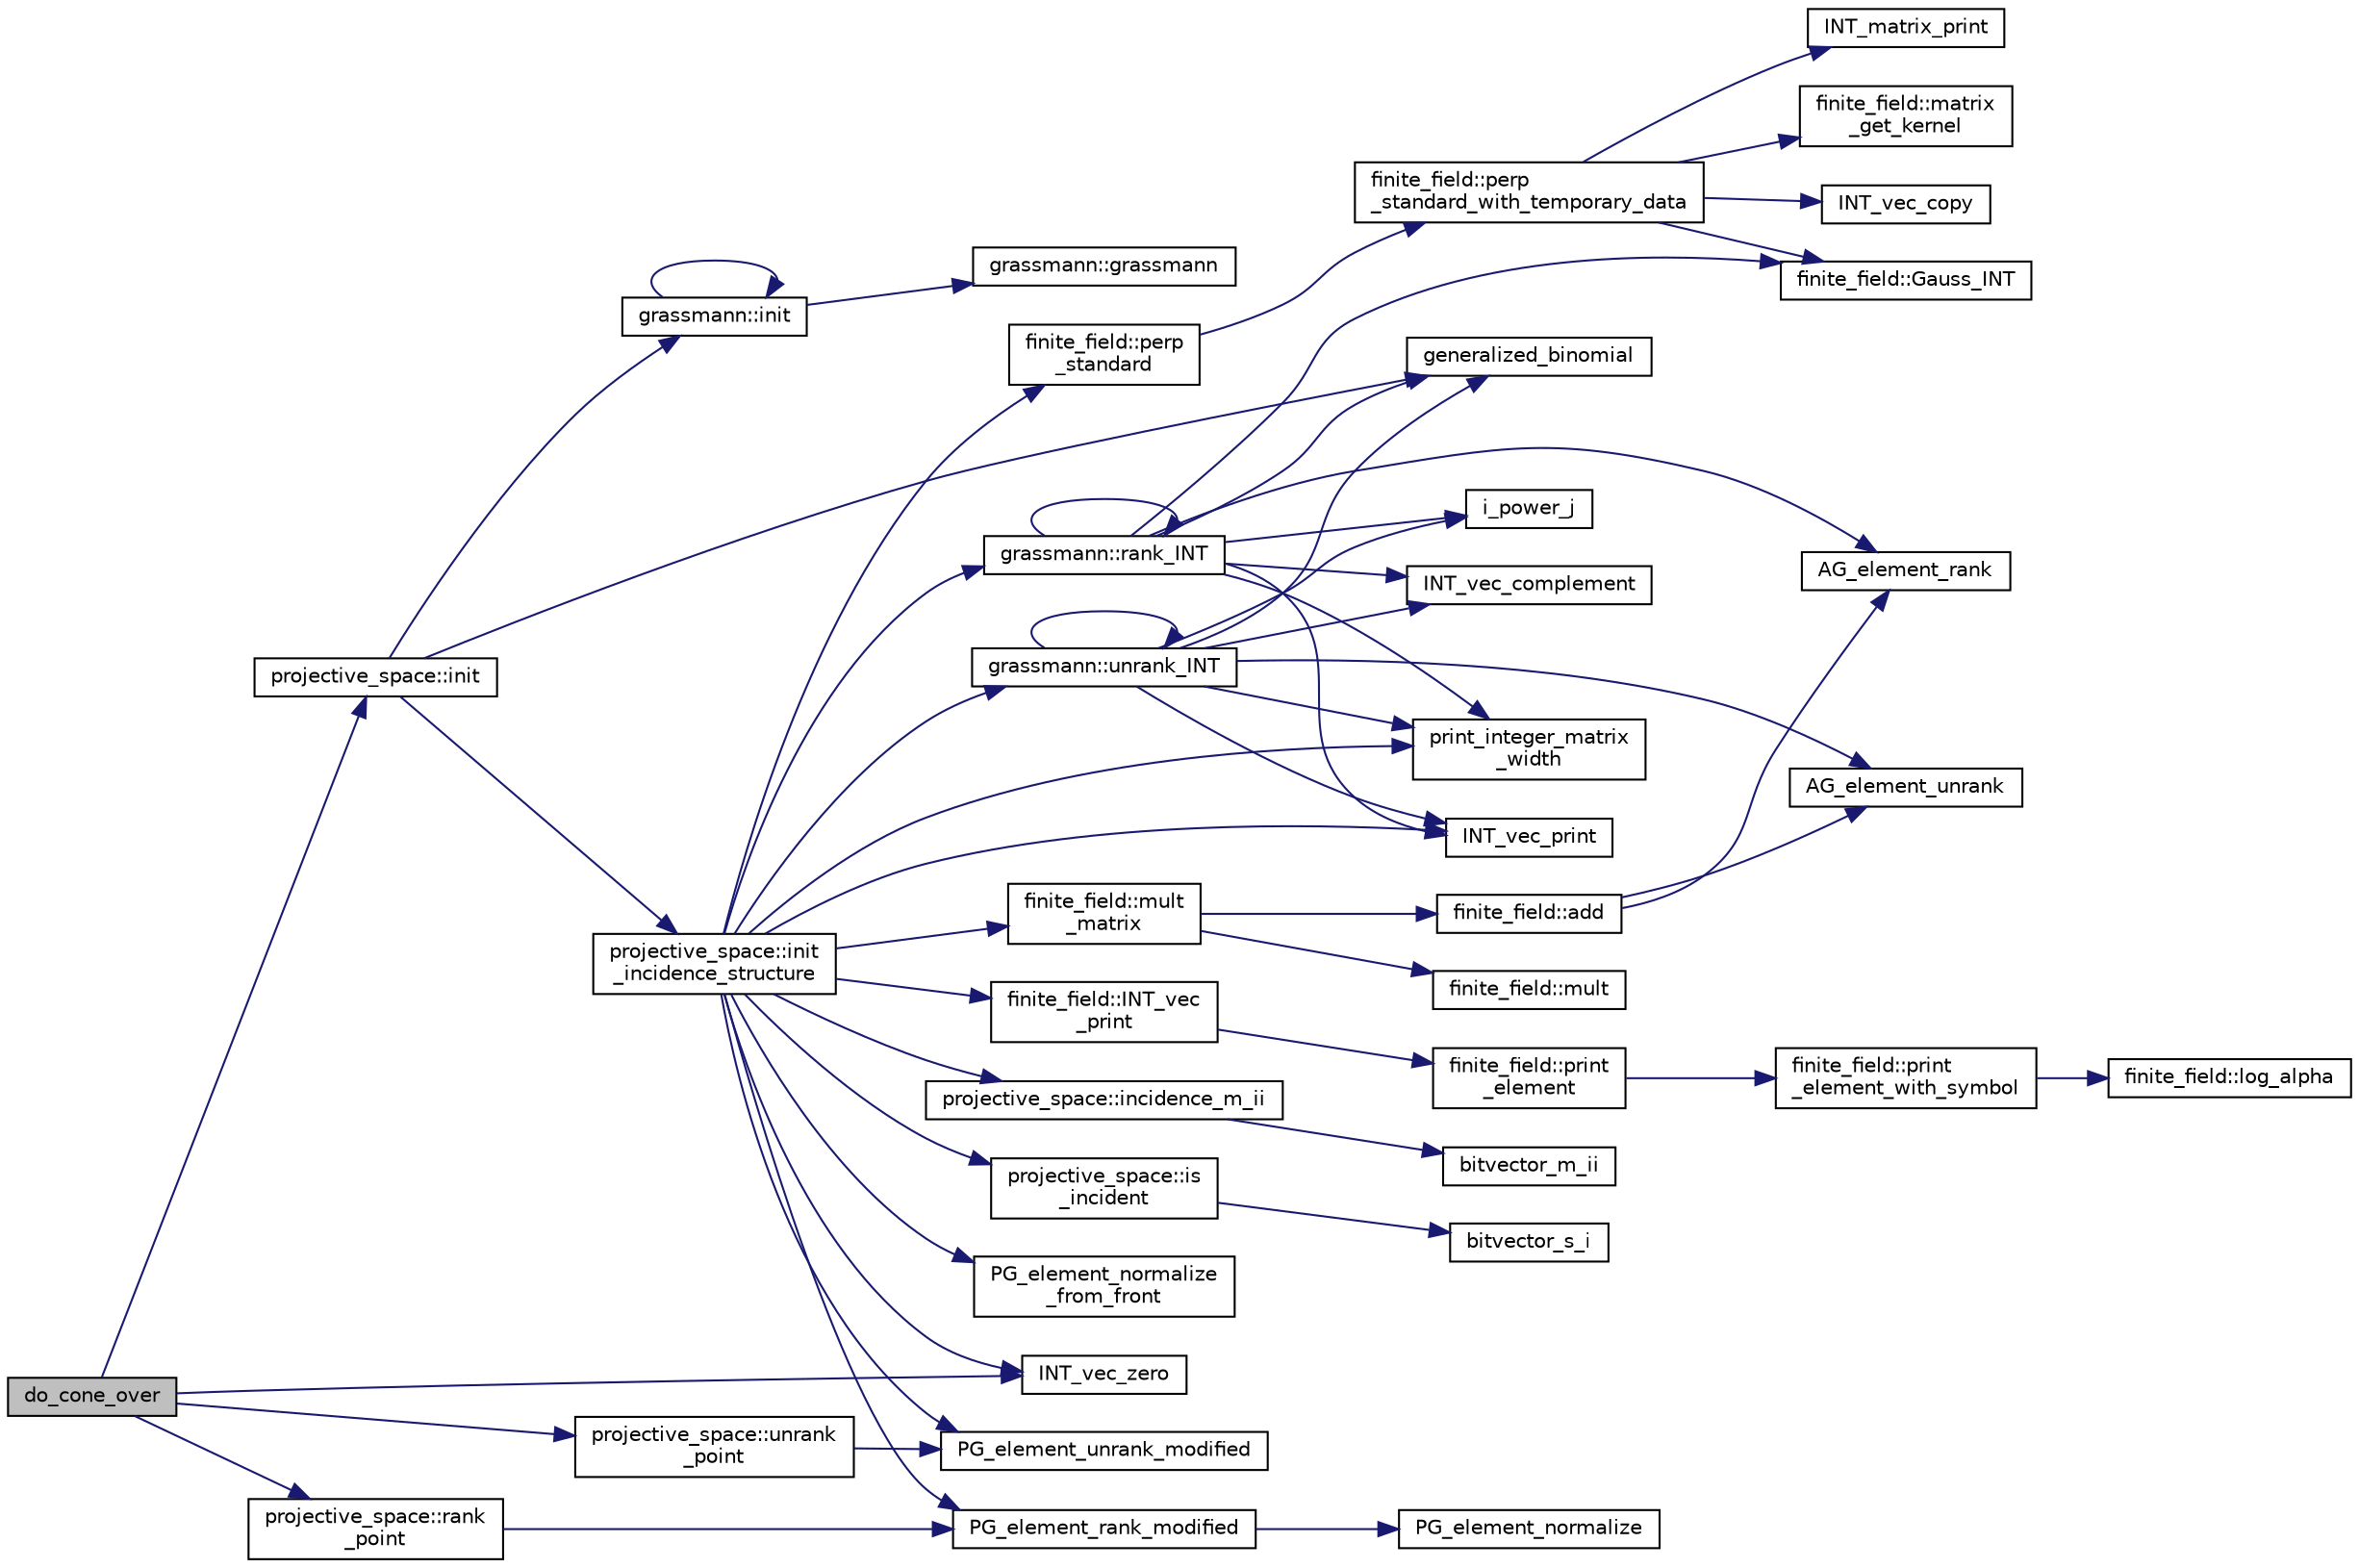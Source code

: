 digraph "do_cone_over"
{
  edge [fontname="Helvetica",fontsize="10",labelfontname="Helvetica",labelfontsize="10"];
  node [fontname="Helvetica",fontsize="10",shape=record];
  rankdir="LR";
  Node862 [label="do_cone_over",height=0.2,width=0.4,color="black", fillcolor="grey75", style="filled", fontcolor="black"];
  Node862 -> Node863 [color="midnightblue",fontsize="10",style="solid",fontname="Helvetica"];
  Node863 [label="projective_space::init",height=0.2,width=0.4,color="black", fillcolor="white", style="filled",URL="$d2/d17/classprojective__space.html#a8a1efa40df92744519365f82e4740dab"];
  Node863 -> Node864 [color="midnightblue",fontsize="10",style="solid",fontname="Helvetica"];
  Node864 [label="grassmann::init",height=0.2,width=0.4,color="black", fillcolor="white", style="filled",URL="$df/d02/classgrassmann.html#a2e8cf7b9f203254493d7c2607c17d498"];
  Node864 -> Node865 [color="midnightblue",fontsize="10",style="solid",fontname="Helvetica"];
  Node865 [label="grassmann::grassmann",height=0.2,width=0.4,color="black", fillcolor="white", style="filled",URL="$df/d02/classgrassmann.html#a252a85d3b74eb4fbd5771f4152a5f272"];
  Node864 -> Node864 [color="midnightblue",fontsize="10",style="solid",fontname="Helvetica"];
  Node863 -> Node866 [color="midnightblue",fontsize="10",style="solid",fontname="Helvetica"];
  Node866 [label="generalized_binomial",height=0.2,width=0.4,color="black", fillcolor="white", style="filled",URL="$d2/d7c/combinatorics_8_c.html#a24762dc22e45175d18ec1ec1d2556ae8"];
  Node863 -> Node867 [color="midnightblue",fontsize="10",style="solid",fontname="Helvetica"];
  Node867 [label="projective_space::init\l_incidence_structure",height=0.2,width=0.4,color="black", fillcolor="white", style="filled",URL="$d2/d17/classprojective__space.html#a1e59490325e045cc52674a3706780aed"];
  Node867 -> Node868 [color="midnightblue",fontsize="10",style="solid",fontname="Helvetica"];
  Node868 [label="INT_vec_zero",height=0.2,width=0.4,color="black", fillcolor="white", style="filled",URL="$df/dbf/sajeeb_8_c.html#aa8c9c7977203577026080f546fe4980f"];
  Node867 -> Node869 [color="midnightblue",fontsize="10",style="solid",fontname="Helvetica"];
  Node869 [label="PG_element_unrank_modified",height=0.2,width=0.4,color="black", fillcolor="white", style="filled",URL="$d4/d67/geometry_8h.html#a83ae9b605d496f6a90345303f6efae64"];
  Node867 -> Node870 [color="midnightblue",fontsize="10",style="solid",fontname="Helvetica"];
  Node870 [label="INT_vec_print",height=0.2,width=0.4,color="black", fillcolor="white", style="filled",URL="$df/dbf/sajeeb_8_c.html#a79a5901af0b47dd0d694109543c027fe"];
  Node867 -> Node871 [color="midnightblue",fontsize="10",style="solid",fontname="Helvetica"];
  Node871 [label="finite_field::INT_vec\l_print",height=0.2,width=0.4,color="black", fillcolor="white", style="filled",URL="$df/d5a/classfinite__field.html#a9c33a61dedc197e37b014b6f8dc07f06"];
  Node871 -> Node872 [color="midnightblue",fontsize="10",style="solid",fontname="Helvetica"];
  Node872 [label="finite_field::print\l_element",height=0.2,width=0.4,color="black", fillcolor="white", style="filled",URL="$df/d5a/classfinite__field.html#ab7d1f59c043d7696b8b47c92d0fedad5"];
  Node872 -> Node873 [color="midnightblue",fontsize="10",style="solid",fontname="Helvetica"];
  Node873 [label="finite_field::print\l_element_with_symbol",height=0.2,width=0.4,color="black", fillcolor="white", style="filled",URL="$df/d5a/classfinite__field.html#aa0180c961aa4a0a8934cb4dc82e38a4d"];
  Node873 -> Node874 [color="midnightblue",fontsize="10",style="solid",fontname="Helvetica"];
  Node874 [label="finite_field::log_alpha",height=0.2,width=0.4,color="black", fillcolor="white", style="filled",URL="$df/d5a/classfinite__field.html#a446a83ae0d281ddf44215626f0097305"];
  Node867 -> Node875 [color="midnightblue",fontsize="10",style="solid",fontname="Helvetica"];
  Node875 [label="PG_element_normalize\l_from_front",height=0.2,width=0.4,color="black", fillcolor="white", style="filled",URL="$d4/d67/geometry_8h.html#af675caf5f9975573455c8d93cb56bf95"];
  Node867 -> Node876 [color="midnightblue",fontsize="10",style="solid",fontname="Helvetica"];
  Node876 [label="grassmann::unrank_INT",height=0.2,width=0.4,color="black", fillcolor="white", style="filled",URL="$df/d02/classgrassmann.html#a32079405b95a6da2ba1420567d762d64"];
  Node876 -> Node866 [color="midnightblue",fontsize="10",style="solid",fontname="Helvetica"];
  Node876 -> Node877 [color="midnightblue",fontsize="10",style="solid",fontname="Helvetica"];
  Node877 [label="i_power_j",height=0.2,width=0.4,color="black", fillcolor="white", style="filled",URL="$de/dc5/algebra__and__number__theory_8h.html#a39b321523e8957d701618bb5cac542b5"];
  Node876 -> Node878 [color="midnightblue",fontsize="10",style="solid",fontname="Helvetica"];
  Node878 [label="AG_element_unrank",height=0.2,width=0.4,color="black", fillcolor="white", style="filled",URL="$d4/d67/geometry_8h.html#a4a33b86c87b2879b97cfa1327abe2885"];
  Node876 -> Node870 [color="midnightblue",fontsize="10",style="solid",fontname="Helvetica"];
  Node876 -> Node876 [color="midnightblue",fontsize="10",style="solid",fontname="Helvetica"];
  Node876 -> Node879 [color="midnightblue",fontsize="10",style="solid",fontname="Helvetica"];
  Node879 [label="INT_vec_complement",height=0.2,width=0.4,color="black", fillcolor="white", style="filled",URL="$d5/db4/io__and__os_8h.html#a2a0a724647575fcd3090c763985eb81a"];
  Node876 -> Node880 [color="midnightblue",fontsize="10",style="solid",fontname="Helvetica"];
  Node880 [label="print_integer_matrix\l_width",height=0.2,width=0.4,color="black", fillcolor="white", style="filled",URL="$d5/db4/io__and__os_8h.html#aa78f3e73fc2179251bd15adbcc31573f"];
  Node867 -> Node880 [color="midnightblue",fontsize="10",style="solid",fontname="Helvetica"];
  Node867 -> Node881 [color="midnightblue",fontsize="10",style="solid",fontname="Helvetica"];
  Node881 [label="grassmann::rank_INT",height=0.2,width=0.4,color="black", fillcolor="white", style="filled",URL="$df/d02/classgrassmann.html#a1fa95ce7ecebd48b04c7a0dc75491184"];
  Node881 -> Node880 [color="midnightblue",fontsize="10",style="solid",fontname="Helvetica"];
  Node881 -> Node882 [color="midnightblue",fontsize="10",style="solid",fontname="Helvetica"];
  Node882 [label="finite_field::Gauss_INT",height=0.2,width=0.4,color="black", fillcolor="white", style="filled",URL="$df/d5a/classfinite__field.html#adb676d2e80341b53751326e3a58beb11"];
  Node881 -> Node870 [color="midnightblue",fontsize="10",style="solid",fontname="Helvetica"];
  Node881 -> Node879 [color="midnightblue",fontsize="10",style="solid",fontname="Helvetica"];
  Node881 -> Node877 [color="midnightblue",fontsize="10",style="solid",fontname="Helvetica"];
  Node881 -> Node866 [color="midnightblue",fontsize="10",style="solid",fontname="Helvetica"];
  Node881 -> Node881 [color="midnightblue",fontsize="10",style="solid",fontname="Helvetica"];
  Node881 -> Node883 [color="midnightblue",fontsize="10",style="solid",fontname="Helvetica"];
  Node883 [label="AG_element_rank",height=0.2,width=0.4,color="black", fillcolor="white", style="filled",URL="$d4/d67/geometry_8h.html#ab2ac908d07dd8038fd996e26bdc75c17"];
  Node867 -> Node884 [color="midnightblue",fontsize="10",style="solid",fontname="Helvetica"];
  Node884 [label="finite_field::mult\l_matrix",height=0.2,width=0.4,color="black", fillcolor="white", style="filled",URL="$df/d5a/classfinite__field.html#a48517f15dfd7b21c37e0975855f1ada2"];
  Node884 -> Node885 [color="midnightblue",fontsize="10",style="solid",fontname="Helvetica"];
  Node885 [label="finite_field::add",height=0.2,width=0.4,color="black", fillcolor="white", style="filled",URL="$df/d5a/classfinite__field.html#a8f12328a27500f3c7be0c849ebbc9d14"];
  Node885 -> Node878 [color="midnightblue",fontsize="10",style="solid",fontname="Helvetica"];
  Node885 -> Node883 [color="midnightblue",fontsize="10",style="solid",fontname="Helvetica"];
  Node884 -> Node886 [color="midnightblue",fontsize="10",style="solid",fontname="Helvetica"];
  Node886 [label="finite_field::mult",height=0.2,width=0.4,color="black", fillcolor="white", style="filled",URL="$df/d5a/classfinite__field.html#a24fb5917aa6d4d656fd855b7f44a13b0"];
  Node867 -> Node887 [color="midnightblue",fontsize="10",style="solid",fontname="Helvetica"];
  Node887 [label="PG_element_rank_modified",height=0.2,width=0.4,color="black", fillcolor="white", style="filled",URL="$d4/d67/geometry_8h.html#a9cd1a8bf5b88a038e33862f6c2c3dd36"];
  Node887 -> Node888 [color="midnightblue",fontsize="10",style="solid",fontname="Helvetica"];
  Node888 [label="PG_element_normalize",height=0.2,width=0.4,color="black", fillcolor="white", style="filled",URL="$df/de4/projective_8_c.html#a5a4c3c1158bad6bab0d786c616bd0996"];
  Node867 -> Node889 [color="midnightblue",fontsize="10",style="solid",fontname="Helvetica"];
  Node889 [label="projective_space::incidence_m_ii",height=0.2,width=0.4,color="black", fillcolor="white", style="filled",URL="$d2/d17/classprojective__space.html#adafef534cb822f51289101e7d465ede2"];
  Node889 -> Node890 [color="midnightblue",fontsize="10",style="solid",fontname="Helvetica"];
  Node890 [label="bitvector_m_ii",height=0.2,width=0.4,color="black", fillcolor="white", style="filled",URL="$df/dbf/sajeeb_8_c.html#a31da55e2b26316d582cd322dc670b67b"];
  Node867 -> Node891 [color="midnightblue",fontsize="10",style="solid",fontname="Helvetica"];
  Node891 [label="finite_field::perp\l_standard",height=0.2,width=0.4,color="black", fillcolor="white", style="filled",URL="$df/d5a/classfinite__field.html#a2f5bc92908aea624a8d9179d2a9ba057"];
  Node891 -> Node892 [color="midnightblue",fontsize="10",style="solid",fontname="Helvetica"];
  Node892 [label="finite_field::perp\l_standard_with_temporary_data",height=0.2,width=0.4,color="black", fillcolor="white", style="filled",URL="$df/d5a/classfinite__field.html#aae3cca9b5f19ae969a9c5349d14f41c0"];
  Node892 -> Node893 [color="midnightblue",fontsize="10",style="solid",fontname="Helvetica"];
  Node893 [label="INT_vec_copy",height=0.2,width=0.4,color="black", fillcolor="white", style="filled",URL="$df/dbf/sajeeb_8_c.html#ac2d875e27e009af6ec04d17254d11075"];
  Node892 -> Node894 [color="midnightblue",fontsize="10",style="solid",fontname="Helvetica"];
  Node894 [label="INT_matrix_print",height=0.2,width=0.4,color="black", fillcolor="white", style="filled",URL="$d5/db4/io__and__os_8h.html#afd4180a24bef3a2b584668a4eaf607ff"];
  Node892 -> Node882 [color="midnightblue",fontsize="10",style="solid",fontname="Helvetica"];
  Node892 -> Node895 [color="midnightblue",fontsize="10",style="solid",fontname="Helvetica"];
  Node895 [label="finite_field::matrix\l_get_kernel",height=0.2,width=0.4,color="black", fillcolor="white", style="filled",URL="$df/d5a/classfinite__field.html#ac45780a927cee936df13d04d30d2d248"];
  Node867 -> Node896 [color="midnightblue",fontsize="10",style="solid",fontname="Helvetica"];
  Node896 [label="projective_space::is\l_incident",height=0.2,width=0.4,color="black", fillcolor="white", style="filled",URL="$d2/d17/classprojective__space.html#a225780a9f3d266bc425b3be0cf5bc0ff"];
  Node896 -> Node897 [color="midnightblue",fontsize="10",style="solid",fontname="Helvetica"];
  Node897 [label="bitvector_s_i",height=0.2,width=0.4,color="black", fillcolor="white", style="filled",URL="$df/dbf/sajeeb_8_c.html#ac0135a3681a44df3fe7af1545676fbe2"];
  Node862 -> Node868 [color="midnightblue",fontsize="10",style="solid",fontname="Helvetica"];
  Node862 -> Node898 [color="midnightblue",fontsize="10",style="solid",fontname="Helvetica"];
  Node898 [label="projective_space::rank\l_point",height=0.2,width=0.4,color="black", fillcolor="white", style="filled",URL="$d2/d17/classprojective__space.html#ae99e357b4a0ada3d5dcd07e13e65326a"];
  Node898 -> Node887 [color="midnightblue",fontsize="10",style="solid",fontname="Helvetica"];
  Node862 -> Node899 [color="midnightblue",fontsize="10",style="solid",fontname="Helvetica"];
  Node899 [label="projective_space::unrank\l_point",height=0.2,width=0.4,color="black", fillcolor="white", style="filled",URL="$d2/d17/classprojective__space.html#a3cb7917af4c5f1590b660d4bf907e0fa"];
  Node899 -> Node869 [color="midnightblue",fontsize="10",style="solid",fontname="Helvetica"];
}
